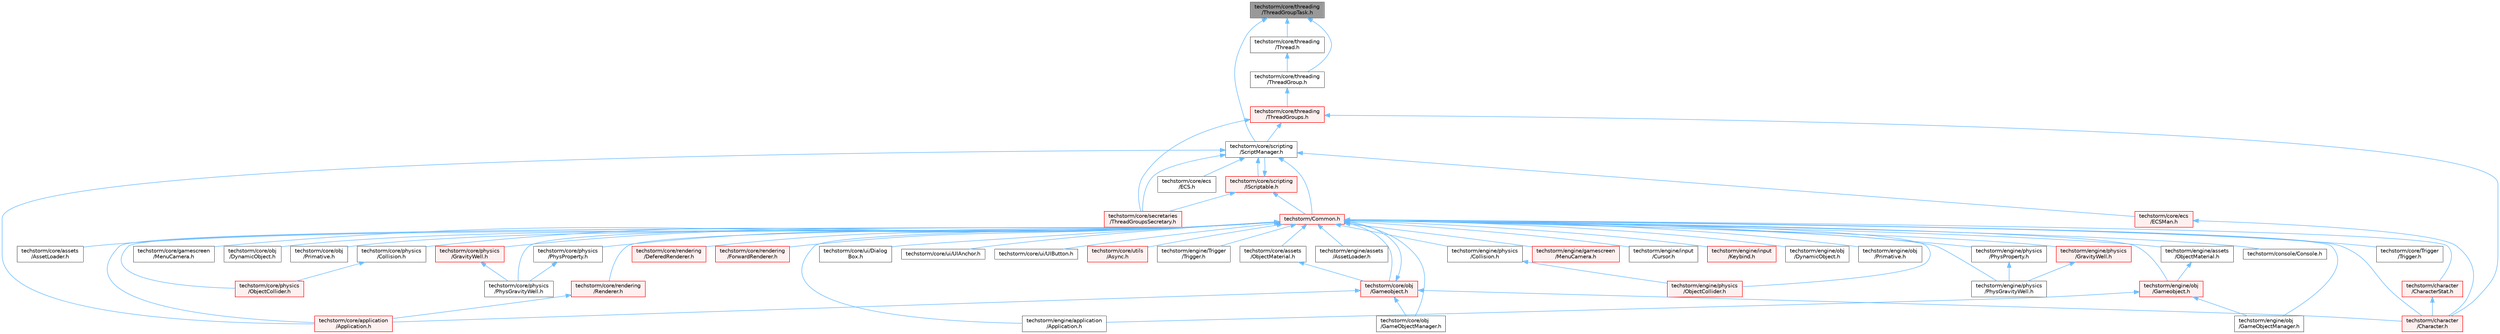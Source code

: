 digraph "techstorm/core/threading/ThreadGroupTask.h"
{
 // LATEX_PDF_SIZE
  bgcolor="transparent";
  edge [fontname=Helvetica,fontsize=10,labelfontname=Helvetica,labelfontsize=10];
  node [fontname=Helvetica,fontsize=10,shape=box,height=0.2,width=0.4];
  Node1 [id="Node000001",label="techstorm/core/threading\l/ThreadGroupTask.h",height=0.2,width=0.4,color="gray40", fillcolor="grey60", style="filled", fontcolor="black",tooltip=" "];
  Node1 -> Node2 [id="edge1_Node000001_Node000002",dir="back",color="steelblue1",style="solid",tooltip=" "];
  Node2 [id="Node000002",label="techstorm/core/scripting\l/ScriptManager.h",height=0.2,width=0.4,color="grey40", fillcolor="white", style="filled",URL="$core_2scripting_2_script_manager_8h.html",tooltip=" "];
  Node2 -> Node3 [id="edge2_Node000002_Node000003",dir="back",color="steelblue1",style="solid",tooltip=" "];
  Node3 [id="Node000003",label="techstorm/Common.h",height=0.2,width=0.4,color="red", fillcolor="#FFF0F0", style="filled",URL="$_common_8h.html",tooltip=" "];
  Node3 -> Node4 [id="edge3_Node000003_Node000004",dir="back",color="steelblue1",style="solid",tooltip=" "];
  Node4 [id="Node000004",label="techstorm/character\l/Character.h",height=0.2,width=0.4,color="red", fillcolor="#FFF0F0", style="filled",URL="$_character_8h.html",tooltip=" "];
  Node3 -> Node23 [id="edge4_Node000003_Node000023",dir="back",color="steelblue1",style="solid",tooltip=" "];
  Node23 [id="Node000023",label="techstorm/character\l/CharacterStat.h",height=0.2,width=0.4,color="red", fillcolor="#FFF0F0", style="filled",URL="$_character_stat_8h.html",tooltip=" "];
  Node23 -> Node4 [id="edge5_Node000023_Node000004",dir="back",color="steelblue1",style="solid",tooltip=" "];
  Node3 -> Node26 [id="edge6_Node000003_Node000026",dir="back",color="steelblue1",style="solid",tooltip=" "];
  Node26 [id="Node000026",label="techstorm/console/Console.h",height=0.2,width=0.4,color="grey40", fillcolor="white", style="filled",URL="$_console_8h.html",tooltip=" "];
  Node3 -> Node27 [id="edge7_Node000003_Node000027",dir="back",color="steelblue1",style="solid",tooltip=" "];
  Node27 [id="Node000027",label="techstorm/core/Trigger\l/Trigger.h",height=0.2,width=0.4,color="grey40", fillcolor="white", style="filled",URL="$core_2_trigger_2_trigger_8h.html",tooltip=" "];
  Node3 -> Node7 [id="edge8_Node000003_Node000007",dir="back",color="steelblue1",style="solid",tooltip=" "];
  Node7 [id="Node000007",label="techstorm/core/application\l/Application.h",height=0.2,width=0.4,color="red", fillcolor="#FFF0F0", style="filled",URL="$core_2application_2_application_8h.html",tooltip=" "];
  Node3 -> Node28 [id="edge9_Node000003_Node000028",dir="back",color="steelblue1",style="solid",tooltip=" "];
  Node28 [id="Node000028",label="techstorm/core/assets\l/AssetLoader.h",height=0.2,width=0.4,color="grey40", fillcolor="white", style="filled",URL="$core_2assets_2_asset_loader_8h.html",tooltip=" "];
  Node3 -> Node29 [id="edge10_Node000003_Node000029",dir="back",color="steelblue1",style="solid",tooltip=" "];
  Node29 [id="Node000029",label="techstorm/core/assets\l/ObjectMaterial.h",height=0.2,width=0.4,color="grey40", fillcolor="white", style="filled",URL="$core_2assets_2_object_material_8h.html",tooltip=" "];
  Node29 -> Node30 [id="edge11_Node000029_Node000030",dir="back",color="steelblue1",style="solid",tooltip=" "];
  Node30 [id="Node000030",label="techstorm/core/obj\l/Gameobject.h",height=0.2,width=0.4,color="red", fillcolor="#FFF0F0", style="filled",URL="$core_2obj_2_gameobject_8h.html",tooltip=" "];
  Node30 -> Node3 [id="edge12_Node000030_Node000003",dir="back",color="steelblue1",style="solid",tooltip=" "];
  Node30 -> Node4 [id="edge13_Node000030_Node000004",dir="back",color="steelblue1",style="solid",tooltip=" "];
  Node30 -> Node7 [id="edge14_Node000030_Node000007",dir="back",color="steelblue1",style="solid",tooltip=" "];
  Node30 -> Node37 [id="edge15_Node000030_Node000037",dir="back",color="steelblue1",style="solid",tooltip=" "];
  Node37 [id="Node000037",label="techstorm/core/obj\l/GameObjectManager.h",height=0.2,width=0.4,color="grey40", fillcolor="white", style="filled",URL="$core_2obj_2_game_object_manager_8h.html",tooltip=" "];
  Node3 -> Node48 [id="edge16_Node000003_Node000048",dir="back",color="steelblue1",style="solid",tooltip=" "];
  Node48 [id="Node000048",label="techstorm/core/gamescreen\l/MenuCamera.h",height=0.2,width=0.4,color="grey40", fillcolor="white", style="filled",URL="$core_2gamescreen_2_menu_camera_8h.html",tooltip=" "];
  Node3 -> Node49 [id="edge17_Node000003_Node000049",dir="back",color="steelblue1",style="solid",tooltip=" "];
  Node49 [id="Node000049",label="techstorm/core/obj\l/DynamicObject.h",height=0.2,width=0.4,color="grey40", fillcolor="white", style="filled",URL="$core_2obj_2_dynamic_object_8h.html",tooltip=" "];
  Node3 -> Node37 [id="edge18_Node000003_Node000037",dir="back",color="steelblue1",style="solid",tooltip=" "];
  Node3 -> Node30 [id="edge19_Node000003_Node000030",dir="back",color="steelblue1",style="solid",tooltip=" "];
  Node3 -> Node50 [id="edge20_Node000003_Node000050",dir="back",color="steelblue1",style="solid",tooltip=" "];
  Node50 [id="Node000050",label="techstorm/core/obj\l/Primative.h",height=0.2,width=0.4,color="grey40", fillcolor="white", style="filled",URL="$core_2obj_2_primative_8h.html",tooltip=" "];
  Node3 -> Node51 [id="edge21_Node000003_Node000051",dir="back",color="steelblue1",style="solid",tooltip=" "];
  Node51 [id="Node000051",label="techstorm/core/physics\l/Collision.h",height=0.2,width=0.4,color="grey40", fillcolor="white", style="filled",URL="$core_2physics_2_collision_8h.html",tooltip=" "];
  Node51 -> Node52 [id="edge22_Node000051_Node000052",dir="back",color="steelblue1",style="solid",tooltip=" "];
  Node52 [id="Node000052",label="techstorm/core/physics\l/ObjectCollider.h",height=0.2,width=0.4,color="red", fillcolor="#FFF0F0", style="filled",URL="$core_2physics_2_object_collider_8h.html",tooltip=" "];
  Node3 -> Node54 [id="edge23_Node000003_Node000054",dir="back",color="steelblue1",style="solid",tooltip=" "];
  Node54 [id="Node000054",label="techstorm/core/physics\l/GravityWell.h",height=0.2,width=0.4,color="red", fillcolor="#FFF0F0", style="filled",URL="$core_2physics_2_gravity_well_8h.html",tooltip=" "];
  Node54 -> Node56 [id="edge24_Node000054_Node000056",dir="back",color="steelblue1",style="solid",tooltip=" "];
  Node56 [id="Node000056",label="techstorm/core/physics\l/PhysGravityWell.h",height=0.2,width=0.4,color="grey40", fillcolor="white", style="filled",URL="$core_2physics_2_phys_gravity_well_8h.html",tooltip=" "];
  Node3 -> Node52 [id="edge25_Node000003_Node000052",dir="back",color="steelblue1",style="solid",tooltip=" "];
  Node3 -> Node56 [id="edge26_Node000003_Node000056",dir="back",color="steelblue1",style="solid",tooltip=" "];
  Node3 -> Node57 [id="edge27_Node000003_Node000057",dir="back",color="steelblue1",style="solid",tooltip=" "];
  Node57 [id="Node000057",label="techstorm/core/physics\l/PhysProperty.h",height=0.2,width=0.4,color="grey40", fillcolor="white", style="filled",URL="$core_2physics_2_phys_property_8h.html",tooltip=" "];
  Node57 -> Node56 [id="edge28_Node000057_Node000056",dir="back",color="steelblue1",style="solid",tooltip=" "];
  Node3 -> Node58 [id="edge29_Node000003_Node000058",dir="back",color="steelblue1",style="solid",tooltip=" "];
  Node58 [id="Node000058",label="techstorm/core/rendering\l/DeferedRenderer.h",height=0.2,width=0.4,color="red", fillcolor="#FFF0F0", style="filled",URL="$core_2rendering_2_defered_renderer_8h.html",tooltip=" "];
  Node3 -> Node60 [id="edge30_Node000003_Node000060",dir="back",color="steelblue1",style="solid",tooltip=" "];
  Node60 [id="Node000060",label="techstorm/core/rendering\l/ForwardRenderer.h",height=0.2,width=0.4,color="red", fillcolor="#FFF0F0", style="filled",URL="$core_2rendering_2_forward_renderer_8h.html",tooltip=" "];
  Node3 -> Node61 [id="edge31_Node000003_Node000061",dir="back",color="steelblue1",style="solid",tooltip=" "];
  Node61 [id="Node000061",label="techstorm/core/rendering\l/Renderer.h",height=0.2,width=0.4,color="red", fillcolor="#FFF0F0", style="filled",URL="$core_2rendering_2_renderer_8h.html",tooltip=" "];
  Node61 -> Node7 [id="edge32_Node000061_Node000007",dir="back",color="steelblue1",style="solid",tooltip=" "];
  Node3 -> Node62 [id="edge33_Node000003_Node000062",dir="back",color="steelblue1",style="solid",tooltip=" "];
  Node62 [id="Node000062",label="techstorm/core/ui/Dialog\lBox.h",height=0.2,width=0.4,color="grey40", fillcolor="white", style="filled",URL="$core_2ui_2_dialog_box_8h.html",tooltip=" "];
  Node3 -> Node63 [id="edge34_Node000003_Node000063",dir="back",color="steelblue1",style="solid",tooltip=" "];
  Node63 [id="Node000063",label="techstorm/core/ui/UIAnchor.h",height=0.2,width=0.4,color="grey40", fillcolor="white", style="filled",URL="$core_2ui_2_u_i_anchor_8h.html",tooltip=" "];
  Node3 -> Node64 [id="edge35_Node000003_Node000064",dir="back",color="steelblue1",style="solid",tooltip=" "];
  Node64 [id="Node000064",label="techstorm/core/ui/UIButton.h",height=0.2,width=0.4,color="grey40", fillcolor="white", style="filled",URL="$core_2ui_2_u_i_button_8h.html",tooltip=" "];
  Node3 -> Node65 [id="edge36_Node000003_Node000065",dir="back",color="steelblue1",style="solid",tooltip=" "];
  Node65 [id="Node000065",label="techstorm/core/utils\l/Async.h",height=0.2,width=0.4,color="red", fillcolor="#FFF0F0", style="filled",URL="$core_2utils_2_async_8h.html",tooltip=" "];
  Node3 -> Node67 [id="edge37_Node000003_Node000067",dir="back",color="steelblue1",style="solid",tooltip=" "];
  Node67 [id="Node000067",label="techstorm/engine/Trigger\l/Trigger.h",height=0.2,width=0.4,color="grey40", fillcolor="white", style="filled",URL="$engine_2_trigger_2_trigger_8h.html",tooltip=" "];
  Node3 -> Node20 [id="edge38_Node000003_Node000020",dir="back",color="steelblue1",style="solid",tooltip=" "];
  Node20 [id="Node000020",label="techstorm/engine/application\l/Application.h",height=0.2,width=0.4,color="grey40", fillcolor="white", style="filled",URL="$engine_2application_2_application_8h.html",tooltip=" "];
  Node3 -> Node68 [id="edge39_Node000003_Node000068",dir="back",color="steelblue1",style="solid",tooltip=" "];
  Node68 [id="Node000068",label="techstorm/engine/assets\l/AssetLoader.h",height=0.2,width=0.4,color="grey40", fillcolor="white", style="filled",URL="$engine_2assets_2_asset_loader_8h.html",tooltip=" "];
  Node3 -> Node69 [id="edge40_Node000003_Node000069",dir="back",color="steelblue1",style="solid",tooltip=" "];
  Node69 [id="Node000069",label="techstorm/engine/assets\l/ObjectMaterial.h",height=0.2,width=0.4,color="grey40", fillcolor="white", style="filled",URL="$engine_2assets_2_object_material_8h.html",tooltip=" "];
  Node69 -> Node70 [id="edge41_Node000069_Node000070",dir="back",color="steelblue1",style="solid",tooltip=" "];
  Node70 [id="Node000070",label="techstorm/engine/obj\l/Gameobject.h",height=0.2,width=0.4,color="red", fillcolor="#FFF0F0", style="filled",URL="$engine_2obj_2_gameobject_8h.html",tooltip=" "];
  Node70 -> Node20 [id="edge42_Node000070_Node000020",dir="back",color="steelblue1",style="solid",tooltip=" "];
  Node70 -> Node76 [id="edge43_Node000070_Node000076",dir="back",color="steelblue1",style="solid",tooltip=" "];
  Node76 [id="Node000076",label="techstorm/engine/obj\l/GameObjectManager.h",height=0.2,width=0.4,color="grey40", fillcolor="white", style="filled",URL="$engine_2obj_2_game_object_manager_8h.html",tooltip=" "];
  Node3 -> Node81 [id="edge44_Node000003_Node000081",dir="back",color="steelblue1",style="solid",tooltip=" "];
  Node81 [id="Node000081",label="techstorm/engine/gamescreen\l/MenuCamera.h",height=0.2,width=0.4,color="red", fillcolor="#FFF0F0", style="filled",URL="$engine_2gamescreen_2_menu_camera_8h.html",tooltip=" "];
  Node3 -> Node83 [id="edge45_Node000003_Node000083",dir="back",color="steelblue1",style="solid",tooltip=" "];
  Node83 [id="Node000083",label="techstorm/engine/input\l/Cursor.h",height=0.2,width=0.4,color="grey40", fillcolor="white", style="filled",URL="$engine_2input_2_cursor_8h.html",tooltip=" "];
  Node3 -> Node84 [id="edge46_Node000003_Node000084",dir="back",color="steelblue1",style="solid",tooltip=" "];
  Node84 [id="Node000084",label="techstorm/engine/input\l/Keybind.h",height=0.2,width=0.4,color="red", fillcolor="#FFF0F0", style="filled",URL="$engine_2input_2_keybind_8h.html",tooltip=" "];
  Node3 -> Node86 [id="edge47_Node000003_Node000086",dir="back",color="steelblue1",style="solid",tooltip=" "];
  Node86 [id="Node000086",label="techstorm/engine/obj\l/DynamicObject.h",height=0.2,width=0.4,color="grey40", fillcolor="white", style="filled",URL="$engine_2obj_2_dynamic_object_8h.html",tooltip=" "];
  Node3 -> Node76 [id="edge48_Node000003_Node000076",dir="back",color="steelblue1",style="solid",tooltip=" "];
  Node3 -> Node70 [id="edge49_Node000003_Node000070",dir="back",color="steelblue1",style="solid",tooltip=" "];
  Node3 -> Node87 [id="edge50_Node000003_Node000087",dir="back",color="steelblue1",style="solid",tooltip=" "];
  Node87 [id="Node000087",label="techstorm/engine/obj\l/Primative.h",height=0.2,width=0.4,color="grey40", fillcolor="white", style="filled",URL="$engine_2obj_2_primative_8h.html",tooltip=" "];
  Node3 -> Node88 [id="edge51_Node000003_Node000088",dir="back",color="steelblue1",style="solid",tooltip=" "];
  Node88 [id="Node000088",label="techstorm/engine/physics\l/Collision.h",height=0.2,width=0.4,color="grey40", fillcolor="white", style="filled",URL="$engine_2physics_2_collision_8h.html",tooltip=" "];
  Node88 -> Node89 [id="edge52_Node000088_Node000089",dir="back",color="steelblue1",style="solid",tooltip=" "];
  Node89 [id="Node000089",label="techstorm/engine/physics\l/ObjectCollider.h",height=0.2,width=0.4,color="red", fillcolor="#FFF0F0", style="filled",URL="$engine_2physics_2_object_collider_8h.html",tooltip=" "];
  Node3 -> Node91 [id="edge53_Node000003_Node000091",dir="back",color="steelblue1",style="solid",tooltip=" "];
  Node91 [id="Node000091",label="techstorm/engine/physics\l/GravityWell.h",height=0.2,width=0.4,color="red", fillcolor="#FFF0F0", style="filled",URL="$engine_2physics_2_gravity_well_8h.html",tooltip=" "];
  Node91 -> Node93 [id="edge54_Node000091_Node000093",dir="back",color="steelblue1",style="solid",tooltip=" "];
  Node93 [id="Node000093",label="techstorm/engine/physics\l/PhysGravityWell.h",height=0.2,width=0.4,color="grey40", fillcolor="white", style="filled",URL="$engine_2physics_2_phys_gravity_well_8h.html",tooltip=" "];
  Node3 -> Node89 [id="edge55_Node000003_Node000089",dir="back",color="steelblue1",style="solid",tooltip=" "];
  Node3 -> Node93 [id="edge56_Node000003_Node000093",dir="back",color="steelblue1",style="solid",tooltip=" "];
  Node3 -> Node94 [id="edge57_Node000003_Node000094",dir="back",color="steelblue1",style="solid",tooltip=" "];
  Node94 [id="Node000094",label="techstorm/engine/physics\l/PhysProperty.h",height=0.2,width=0.4,color="grey40", fillcolor="white", style="filled",URL="$engine_2physics_2_phys_property_8h.html",tooltip=" "];
  Node94 -> Node93 [id="edge58_Node000094_Node000093",dir="back",color="steelblue1",style="solid",tooltip=" "];
  Node2 -> Node7 [id="edge59_Node000002_Node000007",dir="back",color="steelblue1",style="solid",tooltip=" "];
  Node2 -> Node33 [id="edge60_Node000002_Node000033",dir="back",color="steelblue1",style="solid",tooltip=" "];
  Node33 [id="Node000033",label="techstorm/core/ecs\l/ECS.h",height=0.2,width=0.4,color="grey40", fillcolor="white", style="filled",URL="$core_2ecs_2_e_c_s_8h.html",tooltip=" "];
  Node2 -> Node34 [id="edge61_Node000002_Node000034",dir="back",color="steelblue1",style="solid",tooltip=" "];
  Node34 [id="Node000034",label="techstorm/core/ecs\l/ECSMan.h",height=0.2,width=0.4,color="red", fillcolor="#FFF0F0", style="filled",URL="$core_2ecs_2_e_c_s_man_8h.html",tooltip=" "];
  Node34 -> Node4 [id="edge62_Node000034_Node000004",dir="back",color="steelblue1",style="solid",tooltip=" "];
  Node2 -> Node125 [id="edge63_Node000002_Node000125",dir="back",color="steelblue1",style="solid",tooltip=" "];
  Node125 [id="Node000125",label="techstorm/core/scripting\l/IScriptable.h",height=0.2,width=0.4,color="red", fillcolor="#FFF0F0", style="filled",URL="$core_2scripting_2_i_scriptable_8h.html",tooltip=" "];
  Node125 -> Node3 [id="edge64_Node000125_Node000003",dir="back",color="steelblue1",style="solid",tooltip=" "];
  Node125 -> Node2 [id="edge65_Node000125_Node000002",dir="back",color="steelblue1",style="solid",tooltip=" "];
  Node125 -> Node126 [id="edge66_Node000125_Node000126",dir="back",color="steelblue1",style="solid",tooltip=" "];
  Node126 [id="Node000126",label="techstorm/core/secretaries\l/ThreadGroupsSecretary.h",height=0.2,width=0.4,color="red", fillcolor="#FFF0F0", style="filled",URL="$core_2secretaries_2_thread_groups_secretary_8h.html",tooltip=" "];
  Node2 -> Node126 [id="edge67_Node000002_Node000126",dir="back",color="steelblue1",style="solid",tooltip=" "];
  Node1 -> Node138 [id="edge68_Node000001_Node000138",dir="back",color="steelblue1",style="solid",tooltip=" "];
  Node138 [id="Node000138",label="techstorm/core/threading\l/Thread.h",height=0.2,width=0.4,color="grey40", fillcolor="white", style="filled",URL="$core_2threading_2_thread_8h.html",tooltip=" "];
  Node138 -> Node139 [id="edge69_Node000138_Node000139",dir="back",color="steelblue1",style="solid",tooltip=" "];
  Node139 [id="Node000139",label="techstorm/core/threading\l/ThreadGroup.h",height=0.2,width=0.4,color="grey40", fillcolor="white", style="filled",URL="$core_2threading_2_thread_group_8h.html",tooltip=" "];
  Node139 -> Node140 [id="edge70_Node000139_Node000140",dir="back",color="steelblue1",style="solid",tooltip=" "];
  Node140 [id="Node000140",label="techstorm/core/threading\l/ThreadGroups.h",height=0.2,width=0.4,color="red", fillcolor="#FFF0F0", style="filled",URL="$core_2threading_2_thread_groups_8h.html",tooltip=" "];
  Node140 -> Node4 [id="edge71_Node000140_Node000004",dir="back",color="steelblue1",style="solid",tooltip=" "];
  Node140 -> Node2 [id="edge72_Node000140_Node000002",dir="back",color="steelblue1",style="solid",tooltip=" "];
  Node140 -> Node126 [id="edge73_Node000140_Node000126",dir="back",color="steelblue1",style="solid",tooltip=" "];
  Node1 -> Node139 [id="edge74_Node000001_Node000139",dir="back",color="steelblue1",style="solid",tooltip=" "];
}
